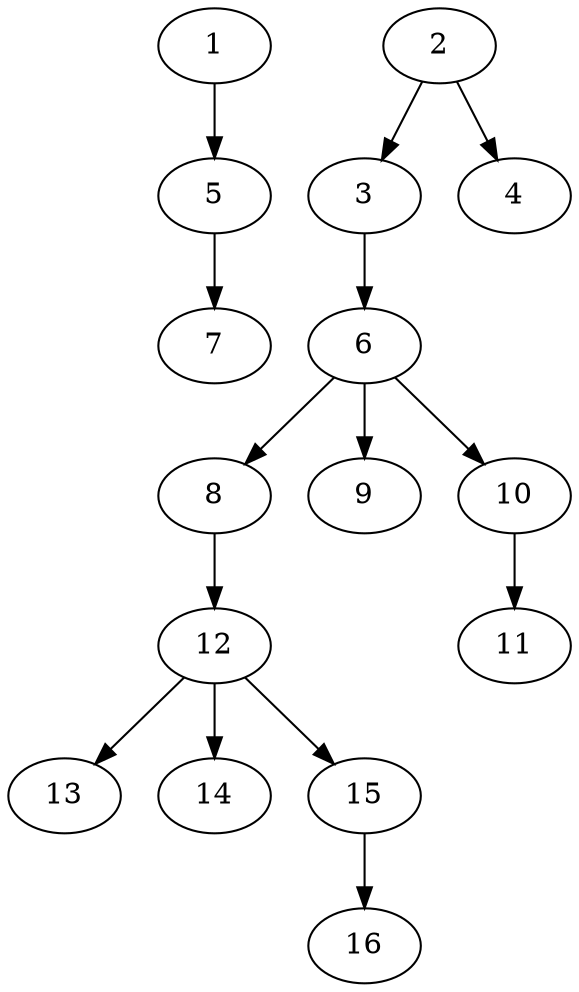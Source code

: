 // DAG (tier=1-easy, mode=data, n=16, ccr=0.304, fat=0.406, density=0.261, regular=0.693, jump=0.070, mindata=1048576, maxdata=8388608)
// DAG automatically generated by daggen at Sun Aug 24 16:33:33 2025
// /home/ermia/Project/Environments/daggen/bin/daggen --dot --ccr 0.304 --fat 0.406 --regular 0.693 --density 0.261 --jump 0.070 --mindata 1048576 --maxdata 8388608 -n 16 
digraph G {
  1 [size="41745340217743400", alpha="0.08", expect_size="20872670108871700"]
  1 -> 5 [size ="24015443853312"]
  2 [size="4476856893171939", alpha="0.07", expect_size="2238428446585969"]
  2 -> 3 [size ="101706201300992"]
  2 -> 4 [size ="101706201300992"]
  3 [size="361241812523783104", alpha="0.09", expect_size="180620906261891552"]
  3 -> 6 [size ="143083647795200"]
  4 [size="687599927791830", alpha="0.09", expect_size="343799963895915"]
  5 [size="14756704318782236", alpha="0.15", expect_size="7378352159391118"]
  5 -> 7 [size ="240462099120128"]
  6 [size="995113177686541", alpha="0.07", expect_size="497556588843270"]
  6 -> 8 [size ="21153921892352"]
  6 -> 9 [size ="21153921892352"]
  6 -> 10 [size ="21153921892352"]
  7 [size="22311525679161332", alpha="0.15", expect_size="11155762839580666"]
  8 [size="122029389890959088", alpha="0.15", expect_size="61014694945479544"]
  8 -> 12 [size ="283459192881152"]
  9 [size="14714079664356864", alpha="0.20", expect_size="7357039832178432"]
  10 [size="500045534588651968", alpha="0.19", expect_size="250022767294325984"]
  10 -> 11 [size ="184044851560448"]
  11 [size="25108384113946352", alpha="0.17", expect_size="12554192056973176"]
  12 [size="318336651245039648768", alpha="0.08", expect_size="159168325622519824384"]
  12 -> 13 [size ="372976167944192"]
  12 -> 14 [size ="372976167944192"]
  12 -> 15 [size ="372976167944192"]
  13 [size="274229939152459104", alpha="0.12", expect_size="137114969576229552"]
  14 [size="14834167572180738", alpha="0.03", expect_size="7417083786090369"]
  15 [size="7034918248133604", alpha="0.06", expect_size="3517459124066802"]
  15 -> 16 [size ="245246399086592"]
  16 [size="62282980024347787264", alpha="0.01", expect_size="31141490012173893632"]
}